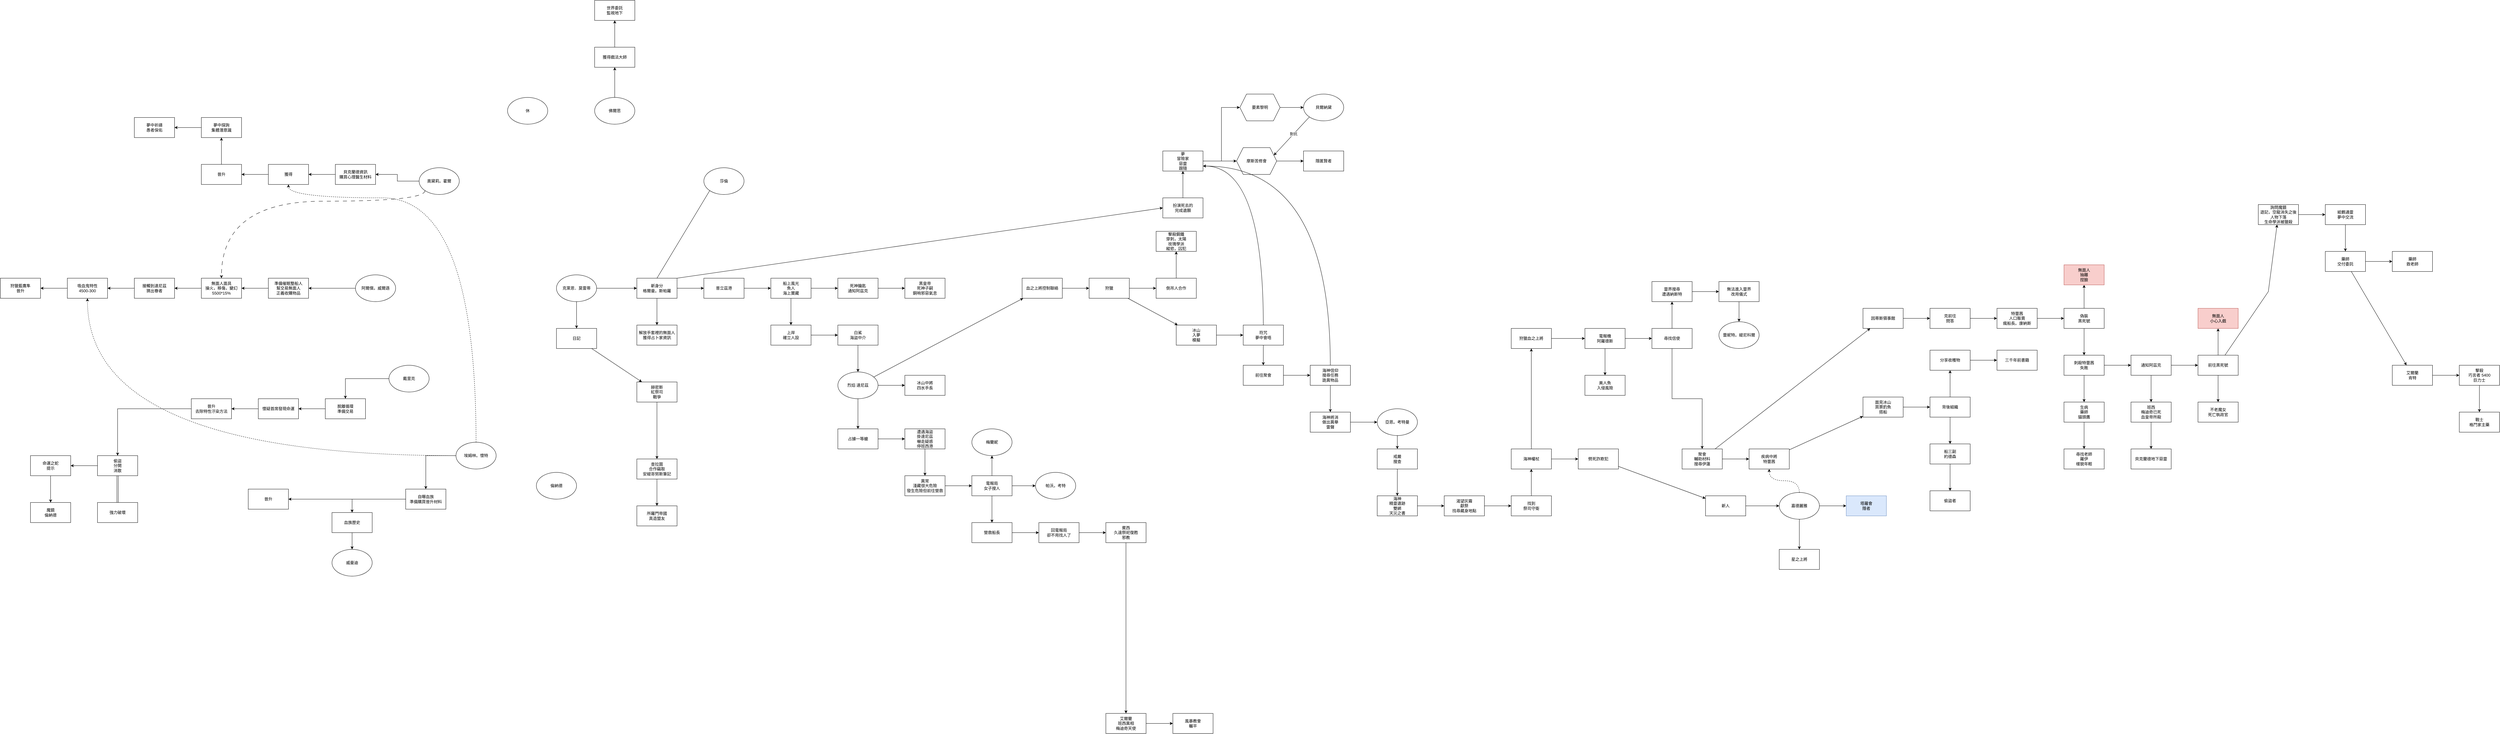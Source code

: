 <mxfile version="24.7.1" type="github">
  <diagram name="第 1 页" id="vnNiOUNzti1CzOlkC276">
    <mxGraphModel dx="2815" dy="1952" grid="1" gridSize="10" guides="1" tooltips="1" connect="1" arrows="1" fold="1" page="1" pageScale="1" pageWidth="827" pageHeight="1169" math="0" shadow="0">
      <root>
        <mxCell id="0" />
        <mxCell id="1" parent="0" />
        <mxCell id="j9CWRaIW-mdHpUaHe9Zq-13" value="" style="edgeStyle=orthogonalEdgeStyle;rounded=0;orthogonalLoop=1;jettySize=auto;html=1;" parent="1" source="j9CWRaIW-mdHpUaHe9Zq-1" target="j9CWRaIW-mdHpUaHe9Zq-12" edge="1">
          <mxGeometry relative="1" as="geometry" />
        </mxCell>
        <mxCell id="j9CWRaIW-mdHpUaHe9Zq-18" value="" style="edgeStyle=orthogonalEdgeStyle;rounded=0;orthogonalLoop=1;jettySize=auto;html=1;" parent="1" source="j9CWRaIW-mdHpUaHe9Zq-1" target="j9CWRaIW-mdHpUaHe9Zq-17" edge="1">
          <mxGeometry relative="1" as="geometry" />
        </mxCell>
        <mxCell id="j9CWRaIW-mdHpUaHe9Zq-1" value="克萊恩．莫雷蒂" style="ellipse;whiteSpace=wrap;html=1;" parent="1" vertex="1">
          <mxGeometry x="370" y="220" width="120" height="80" as="geometry" />
        </mxCell>
        <mxCell id="j9CWRaIW-mdHpUaHe9Zq-24" value="" style="edgeStyle=orthogonalEdgeStyle;rounded=0;orthogonalLoop=1;jettySize=auto;html=1;" parent="1" source="j9CWRaIW-mdHpUaHe9Zq-2" target="j9CWRaIW-mdHpUaHe9Zq-23" edge="1">
          <mxGeometry relative="1" as="geometry" />
        </mxCell>
        <mxCell id="j9CWRaIW-mdHpUaHe9Zq-2" value="戴里克" style="ellipse;whiteSpace=wrap;html=1;" parent="1" vertex="1">
          <mxGeometry x="-130" y="490" width="120" height="80" as="geometry" />
        </mxCell>
        <mxCell id="j9CWRaIW-mdHpUaHe9Zq-26" value="" style="edgeStyle=orthogonalEdgeStyle;rounded=0;orthogonalLoop=1;jettySize=auto;html=1;" parent="1" source="j9CWRaIW-mdHpUaHe9Zq-3" target="j9CWRaIW-mdHpUaHe9Zq-25" edge="1">
          <mxGeometry relative="1" as="geometry" />
        </mxCell>
        <mxCell id="j9CWRaIW-mdHpUaHe9Zq-3" value="阿爾傑。威爾遜" style="ellipse;whiteSpace=wrap;html=1;" parent="1" vertex="1">
          <mxGeometry x="-230" y="220" width="120" height="80" as="geometry" />
        </mxCell>
        <mxCell id="j9CWRaIW-mdHpUaHe9Zq-28" value="" style="edgeStyle=orthogonalEdgeStyle;rounded=0;orthogonalLoop=1;jettySize=auto;html=1;" parent="1" source="j9CWRaIW-mdHpUaHe9Zq-4" target="j9CWRaIW-mdHpUaHe9Zq-27" edge="1">
          <mxGeometry relative="1" as="geometry" />
        </mxCell>
        <mxCell id="j9CWRaIW-mdHpUaHe9Zq-74" style="edgeStyle=orthogonalEdgeStyle;rounded=0;orthogonalLoop=1;jettySize=auto;html=1;exitX=0;exitY=1;exitDx=0;exitDy=0;entryX=0.5;entryY=0;entryDx=0;entryDy=0;curved=1;dashed=1;dashPattern=12 12;" parent="1" source="j9CWRaIW-mdHpUaHe9Zq-4" target="j9CWRaIW-mdHpUaHe9Zq-72" edge="1">
          <mxGeometry relative="1" as="geometry">
            <Array as="points">
              <mxPoint x="-22" />
              <mxPoint x="-630" />
            </Array>
          </mxGeometry>
        </mxCell>
        <mxCell id="j9CWRaIW-mdHpUaHe9Zq-4" value="奧黛莉。霍爾" style="ellipse;whiteSpace=wrap;html=1;" parent="1" vertex="1">
          <mxGeometry x="-40" y="-100" width="120" height="80" as="geometry" />
        </mxCell>
        <mxCell id="j9CWRaIW-mdHpUaHe9Zq-5" value="休" style="ellipse;whiteSpace=wrap;html=1;" parent="1" vertex="1">
          <mxGeometry x="224" y="-310" width="120" height="80" as="geometry" />
        </mxCell>
        <mxCell id="j9CWRaIW-mdHpUaHe9Zq-78" value="" style="edgeStyle=orthogonalEdgeStyle;rounded=0;orthogonalLoop=1;jettySize=auto;html=1;" parent="1" source="j9CWRaIW-mdHpUaHe9Zq-6" target="j9CWRaIW-mdHpUaHe9Zq-77" edge="1">
          <mxGeometry relative="1" as="geometry" />
        </mxCell>
        <mxCell id="j9CWRaIW-mdHpUaHe9Zq-6" value="佛爾思" style="ellipse;whiteSpace=wrap;html=1;" parent="1" vertex="1">
          <mxGeometry x="484" y="-310" width="120" height="80" as="geometry" />
        </mxCell>
        <mxCell id="j9CWRaIW-mdHpUaHe9Zq-7" value="倫納德" style="ellipse;whiteSpace=wrap;html=1;" parent="1" vertex="1">
          <mxGeometry x="310" y="810" width="120" height="80" as="geometry" />
        </mxCell>
        <mxCell id="j9CWRaIW-mdHpUaHe9Zq-22" value="" style="edgeStyle=orthogonalEdgeStyle;rounded=0;orthogonalLoop=1;jettySize=auto;html=1;" parent="1" source="j9CWRaIW-mdHpUaHe9Zq-8" target="j9CWRaIW-mdHpUaHe9Zq-21" edge="1">
          <mxGeometry relative="1" as="geometry" />
        </mxCell>
        <mxCell id="j9CWRaIW-mdHpUaHe9Zq-71" style="edgeStyle=orthogonalEdgeStyle;rounded=0;orthogonalLoop=1;jettySize=auto;html=1;exitX=0.5;exitY=0;exitDx=0;exitDy=0;entryX=0.5;entryY=1;entryDx=0;entryDy=0;curved=1;dashed=1;" parent="1" source="j9CWRaIW-mdHpUaHe9Zq-8" target="j9CWRaIW-mdHpUaHe9Zq-69" edge="1">
          <mxGeometry relative="1" as="geometry">
            <Array as="points">
              <mxPoint x="130" y="-10" />
              <mxPoint x="-430" y="-10" />
            </Array>
          </mxGeometry>
        </mxCell>
        <mxCell id="-KzsJVUK8Ep1AKC-Nxfg-25" style="edgeStyle=orthogonalEdgeStyle;rounded=0;orthogonalLoop=1;jettySize=auto;html=1;exitX=0;exitY=0.5;exitDx=0;exitDy=0;entryX=0.5;entryY=1;entryDx=0;entryDy=0;dashed=1;curved=1;" parent="1" source="j9CWRaIW-mdHpUaHe9Zq-8" target="-KzsJVUK8Ep1AKC-Nxfg-23" edge="1">
          <mxGeometry relative="1" as="geometry" />
        </mxCell>
        <mxCell id="j9CWRaIW-mdHpUaHe9Zq-8" value="埃姆林。懷特" style="ellipse;whiteSpace=wrap;html=1;" parent="1" vertex="1">
          <mxGeometry x="70" y="720" width="120" height="80" as="geometry" />
        </mxCell>
        <mxCell id="j9CWRaIW-mdHpUaHe9Zq-14" style="rounded=0;orthogonalLoop=1;jettySize=auto;html=1;exitX=0;exitY=1;exitDx=0;exitDy=0;entryX=0.5;entryY=0;entryDx=0;entryDy=0;endArrow=none;endFill=0;" parent="1" source="j9CWRaIW-mdHpUaHe9Zq-11" target="j9CWRaIW-mdHpUaHe9Zq-12" edge="1">
          <mxGeometry relative="1" as="geometry" />
        </mxCell>
        <mxCell id="j9CWRaIW-mdHpUaHe9Zq-11" value="莎倫" style="ellipse;whiteSpace=wrap;html=1;" parent="1" vertex="1">
          <mxGeometry x="810" y="-100" width="120" height="80" as="geometry" />
        </mxCell>
        <mxCell id="j9CWRaIW-mdHpUaHe9Zq-16" value="" style="edgeStyle=orthogonalEdgeStyle;rounded=0;orthogonalLoop=1;jettySize=auto;html=1;" parent="1" source="j9CWRaIW-mdHpUaHe9Zq-12" target="j9CWRaIW-mdHpUaHe9Zq-15" edge="1">
          <mxGeometry relative="1" as="geometry" />
        </mxCell>
        <mxCell id="j9CWRaIW-mdHpUaHe9Zq-30" value="" style="edgeStyle=orthogonalEdgeStyle;rounded=0;orthogonalLoop=1;jettySize=auto;html=1;" parent="1" source="j9CWRaIW-mdHpUaHe9Zq-12" target="j9CWRaIW-mdHpUaHe9Zq-29" edge="1">
          <mxGeometry relative="1" as="geometry" />
        </mxCell>
        <mxCell id="hBhCFTlkptKnWpYRVbFi-5" style="rounded=0;orthogonalLoop=1;jettySize=auto;html=1;exitX=1;exitY=0;exitDx=0;exitDy=0;entryX=0;entryY=0.5;entryDx=0;entryDy=0;" parent="1" source="j9CWRaIW-mdHpUaHe9Zq-12" target="hBhCFTlkptKnWpYRVbFi-3" edge="1">
          <mxGeometry relative="1" as="geometry" />
        </mxCell>
        <mxCell id="j9CWRaIW-mdHpUaHe9Zq-12" value="新身分&lt;div&gt;格爾曼。斯帕羅&lt;/div&gt;" style="whiteSpace=wrap;html=1;" parent="1" vertex="1">
          <mxGeometry x="610" y="230" width="120" height="60" as="geometry" />
        </mxCell>
        <mxCell id="j9CWRaIW-mdHpUaHe9Zq-15" value="解放手套裡的無面人&lt;div&gt;獲得占卜家資訊&lt;/div&gt;" style="whiteSpace=wrap;html=1;" parent="1" vertex="1">
          <mxGeometry x="610" y="370" width="120" height="60" as="geometry" />
        </mxCell>
        <mxCell id="j9CWRaIW-mdHpUaHe9Zq-20" value="" style="rounded=0;orthogonalLoop=1;jettySize=auto;html=1;" parent="1" source="j9CWRaIW-mdHpUaHe9Zq-17" target="j9CWRaIW-mdHpUaHe9Zq-19" edge="1">
          <mxGeometry relative="1" as="geometry" />
        </mxCell>
        <mxCell id="j9CWRaIW-mdHpUaHe9Zq-17" value="日記" style="whiteSpace=wrap;html=1;" parent="1" vertex="1">
          <mxGeometry x="370" y="380" width="120" height="60" as="geometry" />
        </mxCell>
        <mxCell id="-KzsJVUK8Ep1AKC-Nxfg-20" value="" style="edgeStyle=orthogonalEdgeStyle;rounded=0;orthogonalLoop=1;jettySize=auto;html=1;" parent="1" source="j9CWRaIW-mdHpUaHe9Zq-19" target="-KzsJVUK8Ep1AKC-Nxfg-19" edge="1">
          <mxGeometry relative="1" as="geometry" />
        </mxCell>
        <mxCell id="j9CWRaIW-mdHpUaHe9Zq-19" value="赫密斯&lt;div&gt;紅祭司&lt;/div&gt;&lt;div&gt;戰爭&lt;/div&gt;" style="whiteSpace=wrap;html=1;" parent="1" vertex="1">
          <mxGeometry x="610" y="540" width="120" height="60" as="geometry" />
        </mxCell>
        <mxCell id="j9CWRaIW-mdHpUaHe9Zq-34" value="" style="edgeStyle=orthogonalEdgeStyle;rounded=0;orthogonalLoop=1;jettySize=auto;html=1;" parent="1" source="j9CWRaIW-mdHpUaHe9Zq-21" target="j9CWRaIW-mdHpUaHe9Zq-33" edge="1">
          <mxGeometry relative="1" as="geometry" />
        </mxCell>
        <mxCell id="OivnAyIA5k1C7lh1Dy9Y-20" value="" style="edgeStyle=orthogonalEdgeStyle;rounded=0;orthogonalLoop=1;jettySize=auto;html=1;" parent="1" source="j9CWRaIW-mdHpUaHe9Zq-21" target="OivnAyIA5k1C7lh1Dy9Y-19" edge="1">
          <mxGeometry relative="1" as="geometry" />
        </mxCell>
        <mxCell id="j9CWRaIW-mdHpUaHe9Zq-21" value="自曝血族&lt;div&gt;準備購買晉升材料&lt;/div&gt;" style="whiteSpace=wrap;html=1;" parent="1" vertex="1">
          <mxGeometry x="-80" y="860" width="120" height="60" as="geometry" />
        </mxCell>
        <mxCell id="j9CWRaIW-mdHpUaHe9Zq-76" value="" style="edgeStyle=orthogonalEdgeStyle;rounded=0;orthogonalLoop=1;jettySize=auto;html=1;" parent="1" source="j9CWRaIW-mdHpUaHe9Zq-23" target="j9CWRaIW-mdHpUaHe9Zq-75" edge="1">
          <mxGeometry relative="1" as="geometry" />
        </mxCell>
        <mxCell id="j9CWRaIW-mdHpUaHe9Zq-23" value="脫離循環&lt;div&gt;準備交易&lt;/div&gt;" style="whiteSpace=wrap;html=1;" parent="1" vertex="1">
          <mxGeometry x="-320" y="590" width="120" height="60" as="geometry" />
        </mxCell>
        <mxCell id="j9CWRaIW-mdHpUaHe9Zq-73" value="" style="edgeStyle=orthogonalEdgeStyle;rounded=0;orthogonalLoop=1;jettySize=auto;html=1;" parent="1" source="j9CWRaIW-mdHpUaHe9Zq-25" target="j9CWRaIW-mdHpUaHe9Zq-72" edge="1">
          <mxGeometry relative="1" as="geometry" />
        </mxCell>
        <mxCell id="j9CWRaIW-mdHpUaHe9Zq-25" value="準備催眠整船人&lt;div&gt;幫交易無面人&lt;/div&gt;&lt;div&gt;正義收購物品&lt;/div&gt;" style="whiteSpace=wrap;html=1;" parent="1" vertex="1">
          <mxGeometry x="-490" y="230" width="120" height="60" as="geometry" />
        </mxCell>
        <mxCell id="j9CWRaIW-mdHpUaHe9Zq-70" value="" style="edgeStyle=orthogonalEdgeStyle;rounded=0;orthogonalLoop=1;jettySize=auto;html=1;" parent="1" source="j9CWRaIW-mdHpUaHe9Zq-27" target="j9CWRaIW-mdHpUaHe9Zq-69" edge="1">
          <mxGeometry relative="1" as="geometry" />
        </mxCell>
        <mxCell id="j9CWRaIW-mdHpUaHe9Zq-27" value="貝克蘭德資訊&lt;div&gt;購買心理醫生材料&lt;/div&gt;" style="whiteSpace=wrap;html=1;" parent="1" vertex="1">
          <mxGeometry x="-290" y="-110" width="120" height="60" as="geometry" />
        </mxCell>
        <mxCell id="j9CWRaIW-mdHpUaHe9Zq-32" value="" style="edgeStyle=orthogonalEdgeStyle;rounded=0;orthogonalLoop=1;jettySize=auto;html=1;" parent="1" source="j9CWRaIW-mdHpUaHe9Zq-29" target="j9CWRaIW-mdHpUaHe9Zq-31" edge="1">
          <mxGeometry relative="1" as="geometry" />
        </mxCell>
        <mxCell id="j9CWRaIW-mdHpUaHe9Zq-29" value="普立茲港" style="whiteSpace=wrap;html=1;" parent="1" vertex="1">
          <mxGeometry x="810" y="230" width="120" height="60" as="geometry" />
        </mxCell>
        <mxCell id="j9CWRaIW-mdHpUaHe9Zq-38" value="" style="edgeStyle=orthogonalEdgeStyle;rounded=0;orthogonalLoop=1;jettySize=auto;html=1;" parent="1" source="j9CWRaIW-mdHpUaHe9Zq-31" target="j9CWRaIW-mdHpUaHe9Zq-37" edge="1">
          <mxGeometry relative="1" as="geometry" />
        </mxCell>
        <mxCell id="j9CWRaIW-mdHpUaHe9Zq-40" value="" style="edgeStyle=orthogonalEdgeStyle;rounded=0;orthogonalLoop=1;jettySize=auto;html=1;" parent="1" source="j9CWRaIW-mdHpUaHe9Zq-31" target="j9CWRaIW-mdHpUaHe9Zq-39" edge="1">
          <mxGeometry relative="1" as="geometry" />
        </mxCell>
        <mxCell id="j9CWRaIW-mdHpUaHe9Zq-31" value="船上風光&lt;div&gt;魚人&lt;/div&gt;&lt;div&gt;海上寶藏&lt;/div&gt;" style="whiteSpace=wrap;html=1;" parent="1" vertex="1">
          <mxGeometry x="1010" y="230" width="120" height="60" as="geometry" />
        </mxCell>
        <mxCell id="j9CWRaIW-mdHpUaHe9Zq-36" value="" style="edgeStyle=orthogonalEdgeStyle;rounded=0;orthogonalLoop=1;jettySize=auto;html=1;" parent="1" source="j9CWRaIW-mdHpUaHe9Zq-33" target="j9CWRaIW-mdHpUaHe9Zq-35" edge="1">
          <mxGeometry relative="1" as="geometry" />
        </mxCell>
        <mxCell id="j9CWRaIW-mdHpUaHe9Zq-33" value="血族歷史" style="whiteSpace=wrap;html=1;" parent="1" vertex="1">
          <mxGeometry x="-300" y="930" width="120" height="60" as="geometry" />
        </mxCell>
        <mxCell id="j9CWRaIW-mdHpUaHe9Zq-35" value="威曼迪" style="ellipse;whiteSpace=wrap;html=1;" parent="1" vertex="1">
          <mxGeometry x="-300" y="1040" width="120" height="80" as="geometry" />
        </mxCell>
        <mxCell id="j9CWRaIW-mdHpUaHe9Zq-44" value="" style="edgeStyle=orthogonalEdgeStyle;rounded=0;orthogonalLoop=1;jettySize=auto;html=1;" parent="1" source="j9CWRaIW-mdHpUaHe9Zq-37" target="j9CWRaIW-mdHpUaHe9Zq-43" edge="1">
          <mxGeometry relative="1" as="geometry" />
        </mxCell>
        <mxCell id="j9CWRaIW-mdHpUaHe9Zq-37" value="死神鑰匙&lt;div&gt;通知阿茲克&lt;/div&gt;" style="whiteSpace=wrap;html=1;" parent="1" vertex="1">
          <mxGeometry x="1210" y="230" width="120" height="60" as="geometry" />
        </mxCell>
        <mxCell id="j9CWRaIW-mdHpUaHe9Zq-42" value="" style="edgeStyle=orthogonalEdgeStyle;rounded=0;orthogonalLoop=1;jettySize=auto;html=1;" parent="1" source="j9CWRaIW-mdHpUaHe9Zq-39" target="j9CWRaIW-mdHpUaHe9Zq-41" edge="1">
          <mxGeometry relative="1" as="geometry" />
        </mxCell>
        <mxCell id="j9CWRaIW-mdHpUaHe9Zq-39" value="上岸&lt;div&gt;確立人設&lt;/div&gt;" style="whiteSpace=wrap;html=1;" parent="1" vertex="1">
          <mxGeometry x="1010" y="370" width="120" height="60" as="geometry" />
        </mxCell>
        <mxCell id="j9CWRaIW-mdHpUaHe9Zq-48" value="" style="edgeStyle=orthogonalEdgeStyle;rounded=0;orthogonalLoop=1;jettySize=auto;html=1;" parent="1" source="j9CWRaIW-mdHpUaHe9Zq-41" target="j9CWRaIW-mdHpUaHe9Zq-47" edge="1">
          <mxGeometry relative="1" as="geometry" />
        </mxCell>
        <mxCell id="j9CWRaIW-mdHpUaHe9Zq-41" value="白鯊&lt;div&gt;海盜中介&lt;/div&gt;" style="whiteSpace=wrap;html=1;" parent="1" vertex="1">
          <mxGeometry x="1210" y="370" width="120" height="60" as="geometry" />
        </mxCell>
        <mxCell id="j9CWRaIW-mdHpUaHe9Zq-43" value="黑皇帝&lt;div&gt;死神子嗣&lt;/div&gt;&lt;div&gt;銅哨邪惡氣息&lt;/div&gt;" style="whiteSpace=wrap;html=1;" parent="1" vertex="1">
          <mxGeometry x="1410" y="230" width="120" height="60" as="geometry" />
        </mxCell>
        <mxCell id="j9CWRaIW-mdHpUaHe9Zq-50" value="" style="edgeStyle=orthogonalEdgeStyle;rounded=0;orthogonalLoop=1;jettySize=auto;html=1;" parent="1" source="j9CWRaIW-mdHpUaHe9Zq-47" target="j9CWRaIW-mdHpUaHe9Zq-49" edge="1">
          <mxGeometry relative="1" as="geometry" />
        </mxCell>
        <mxCell id="j9CWRaIW-mdHpUaHe9Zq-52" value="" style="edgeStyle=orthogonalEdgeStyle;rounded=0;orthogonalLoop=1;jettySize=auto;html=1;" parent="1" source="j9CWRaIW-mdHpUaHe9Zq-47" target="j9CWRaIW-mdHpUaHe9Zq-51" edge="1">
          <mxGeometry relative="1" as="geometry" />
        </mxCell>
        <mxCell id="j9CWRaIW-mdHpUaHe9Zq-80" value="" style="rounded=0;orthogonalLoop=1;jettySize=auto;html=1;" parent="1" source="j9CWRaIW-mdHpUaHe9Zq-47" target="j9CWRaIW-mdHpUaHe9Zq-79" edge="1">
          <mxGeometry relative="1" as="geometry" />
        </mxCell>
        <mxCell id="j9CWRaIW-mdHpUaHe9Zq-47" value="烈焰 達尼茲" style="ellipse;whiteSpace=wrap;html=1;" parent="1" vertex="1">
          <mxGeometry x="1210" y="510" width="120" height="80" as="geometry" />
        </mxCell>
        <mxCell id="j9CWRaIW-mdHpUaHe9Zq-49" value="冰山中將&lt;div&gt;四水手長&lt;/div&gt;" style="whiteSpace=wrap;html=1;" parent="1" vertex="1">
          <mxGeometry x="1410" y="520" width="120" height="60" as="geometry" />
        </mxCell>
        <mxCell id="j9CWRaIW-mdHpUaHe9Zq-54" value="" style="edgeStyle=orthogonalEdgeStyle;rounded=0;orthogonalLoop=1;jettySize=auto;html=1;" parent="1" source="j9CWRaIW-mdHpUaHe9Zq-51" target="j9CWRaIW-mdHpUaHe9Zq-53" edge="1">
          <mxGeometry relative="1" as="geometry" />
        </mxCell>
        <mxCell id="j9CWRaIW-mdHpUaHe9Zq-51" value="占據一等艙" style="whiteSpace=wrap;html=1;" parent="1" vertex="1">
          <mxGeometry x="1210" y="680" width="120" height="60" as="geometry" />
        </mxCell>
        <mxCell id="j9CWRaIW-mdHpUaHe9Zq-56" value="" style="edgeStyle=orthogonalEdgeStyle;rounded=0;orthogonalLoop=1;jettySize=auto;html=1;" parent="1" source="j9CWRaIW-mdHpUaHe9Zq-53" target="j9CWRaIW-mdHpUaHe9Zq-55" edge="1">
          <mxGeometry relative="1" as="geometry" />
        </mxCell>
        <mxCell id="j9CWRaIW-mdHpUaHe9Zq-53" value="遭遇海盜&lt;div&gt;掛達尼茲&lt;/div&gt;&lt;div&gt;嚇走疑惑&lt;/div&gt;&lt;div&gt;停班西港&lt;/div&gt;" style="whiteSpace=wrap;html=1;" parent="1" vertex="1">
          <mxGeometry x="1410" y="680" width="120" height="60" as="geometry" />
        </mxCell>
        <mxCell id="j9CWRaIW-mdHpUaHe9Zq-58" value="" style="edgeStyle=orthogonalEdgeStyle;rounded=0;orthogonalLoop=1;jettySize=auto;html=1;" parent="1" source="j9CWRaIW-mdHpUaHe9Zq-55" target="j9CWRaIW-mdHpUaHe9Zq-57" edge="1">
          <mxGeometry relative="1" as="geometry" />
        </mxCell>
        <mxCell id="j9CWRaIW-mdHpUaHe9Zq-55" value="異常&lt;div&gt;淺藏很大危險&lt;/div&gt;&lt;div&gt;發生危險但前往營救&lt;/div&gt;" style="whiteSpace=wrap;html=1;" parent="1" vertex="1">
          <mxGeometry x="1410" y="820" width="120" height="60" as="geometry" />
        </mxCell>
        <mxCell id="j9CWRaIW-mdHpUaHe9Zq-60" value="" style="edgeStyle=orthogonalEdgeStyle;rounded=0;orthogonalLoop=1;jettySize=auto;html=1;" parent="1" source="j9CWRaIW-mdHpUaHe9Zq-57" target="j9CWRaIW-mdHpUaHe9Zq-59" edge="1">
          <mxGeometry relative="1" as="geometry" />
        </mxCell>
        <mxCell id="j9CWRaIW-mdHpUaHe9Zq-62" value="" style="edgeStyle=orthogonalEdgeStyle;rounded=0;orthogonalLoop=1;jettySize=auto;html=1;" parent="1" source="j9CWRaIW-mdHpUaHe9Zq-57" target="j9CWRaIW-mdHpUaHe9Zq-61" edge="1">
          <mxGeometry relative="1" as="geometry" />
        </mxCell>
        <mxCell id="j9CWRaIW-mdHpUaHe9Zq-64" value="" style="edgeStyle=orthogonalEdgeStyle;rounded=0;orthogonalLoop=1;jettySize=auto;html=1;" parent="1" source="j9CWRaIW-mdHpUaHe9Zq-57" target="j9CWRaIW-mdHpUaHe9Zq-63" edge="1">
          <mxGeometry relative="1" as="geometry" />
        </mxCell>
        <mxCell id="j9CWRaIW-mdHpUaHe9Zq-57" value="電報局&lt;div&gt;女子搜人&lt;/div&gt;" style="whiteSpace=wrap;html=1;" parent="1" vertex="1">
          <mxGeometry x="1610" y="820" width="120" height="60" as="geometry" />
        </mxCell>
        <mxCell id="j9CWRaIW-mdHpUaHe9Zq-59" value="帕沃。考特" style="ellipse;whiteSpace=wrap;html=1;" parent="1" vertex="1">
          <mxGeometry x="1800" y="810" width="120" height="80" as="geometry" />
        </mxCell>
        <mxCell id="j9CWRaIW-mdHpUaHe9Zq-61" value="梅蘭妮" style="ellipse;whiteSpace=wrap;html=1;" parent="1" vertex="1">
          <mxGeometry x="1610" y="680" width="120" height="80" as="geometry" />
        </mxCell>
        <mxCell id="j9CWRaIW-mdHpUaHe9Zq-66" value="" style="edgeStyle=orthogonalEdgeStyle;rounded=0;orthogonalLoop=1;jettySize=auto;html=1;" parent="1" source="j9CWRaIW-mdHpUaHe9Zq-63" target="j9CWRaIW-mdHpUaHe9Zq-65" edge="1">
          <mxGeometry relative="1" as="geometry" />
        </mxCell>
        <mxCell id="j9CWRaIW-mdHpUaHe9Zq-63" value="營救船長" style="whiteSpace=wrap;html=1;" parent="1" vertex="1">
          <mxGeometry x="1610" y="960" width="120" height="60" as="geometry" />
        </mxCell>
        <mxCell id="j9CWRaIW-mdHpUaHe9Zq-68" value="" style="edgeStyle=orthogonalEdgeStyle;rounded=0;orthogonalLoop=1;jettySize=auto;html=1;" parent="1" source="j9CWRaIW-mdHpUaHe9Zq-65" target="j9CWRaIW-mdHpUaHe9Zq-67" edge="1">
          <mxGeometry relative="1" as="geometry" />
        </mxCell>
        <mxCell id="j9CWRaIW-mdHpUaHe9Zq-65" value="回電報局&lt;div&gt;卻不用找人了&lt;/div&gt;" style="whiteSpace=wrap;html=1;" parent="1" vertex="1">
          <mxGeometry x="1810" y="960" width="120" height="60" as="geometry" />
        </mxCell>
        <mxCell id="206TQbR_FnFegfCasmTq-4" value="" style="edgeStyle=orthogonalEdgeStyle;rounded=0;orthogonalLoop=1;jettySize=auto;html=1;" parent="1" source="j9CWRaIW-mdHpUaHe9Zq-67" target="206TQbR_FnFegfCasmTq-3" edge="1">
          <mxGeometry relative="1" as="geometry" />
        </mxCell>
        <mxCell id="j9CWRaIW-mdHpUaHe9Zq-67" value="賓西&lt;div&gt;久遠祭祀復甦&lt;/div&gt;&lt;div&gt;邪教&lt;/div&gt;" style="whiteSpace=wrap;html=1;" parent="1" vertex="1">
          <mxGeometry x="2010" y="960" width="120" height="60" as="geometry" />
        </mxCell>
        <mxCell id="j9CWRaIW-mdHpUaHe9Zq-82" value="" style="edgeStyle=orthogonalEdgeStyle;rounded=0;orthogonalLoop=1;jettySize=auto;html=1;" parent="1" source="j9CWRaIW-mdHpUaHe9Zq-69" target="j9CWRaIW-mdHpUaHe9Zq-81" edge="1">
          <mxGeometry relative="1" as="geometry" />
        </mxCell>
        <mxCell id="j9CWRaIW-mdHpUaHe9Zq-69" value="獲得" style="whiteSpace=wrap;html=1;" parent="1" vertex="1">
          <mxGeometry x="-490" y="-110" width="120" height="60" as="geometry" />
        </mxCell>
        <mxCell id="j9CWRaIW-mdHpUaHe9Zq-86" value="" style="edgeStyle=orthogonalEdgeStyle;rounded=0;orthogonalLoop=1;jettySize=auto;html=1;" parent="1" source="j9CWRaIW-mdHpUaHe9Zq-72" target="j9CWRaIW-mdHpUaHe9Zq-85" edge="1">
          <mxGeometry relative="1" as="geometry" />
        </mxCell>
        <mxCell id="j9CWRaIW-mdHpUaHe9Zq-72" value="無面人面具&lt;div&gt;操火，移傷，變幻&lt;/div&gt;&lt;div&gt;5500*15%&lt;/div&gt;" style="whiteSpace=wrap;html=1;" parent="1" vertex="1">
          <mxGeometry x="-690" y="230" width="120" height="60" as="geometry" />
        </mxCell>
        <mxCell id="OivnAyIA5k1C7lh1Dy9Y-22" value="" style="edgeStyle=orthogonalEdgeStyle;rounded=0;orthogonalLoop=1;jettySize=auto;html=1;" parent="1" source="j9CWRaIW-mdHpUaHe9Zq-75" target="OivnAyIA5k1C7lh1Dy9Y-21" edge="1">
          <mxGeometry relative="1" as="geometry" />
        </mxCell>
        <mxCell id="j9CWRaIW-mdHpUaHe9Zq-75" value="懷疑首席發現命運" style="whiteSpace=wrap;html=1;" parent="1" vertex="1">
          <mxGeometry x="-520" y="590" width="120" height="60" as="geometry" />
        </mxCell>
        <mxCell id="qNHrPNy8XOzh8uEt_Vjq-2" value="" style="edgeStyle=orthogonalEdgeStyle;rounded=0;orthogonalLoop=1;jettySize=auto;html=1;" parent="1" source="j9CWRaIW-mdHpUaHe9Zq-77" target="qNHrPNy8XOzh8uEt_Vjq-1" edge="1">
          <mxGeometry relative="1" as="geometry" />
        </mxCell>
        <mxCell id="j9CWRaIW-mdHpUaHe9Zq-77" value="獲得戲法大師" style="whiteSpace=wrap;html=1;" parent="1" vertex="1">
          <mxGeometry x="484" y="-460" width="120" height="60" as="geometry" />
        </mxCell>
        <mxCell id="j9CWRaIW-mdHpUaHe9Zq-84" value="" style="edgeStyle=orthogonalEdgeStyle;rounded=0;orthogonalLoop=1;jettySize=auto;html=1;" parent="1" source="j9CWRaIW-mdHpUaHe9Zq-79" target="j9CWRaIW-mdHpUaHe9Zq-83" edge="1">
          <mxGeometry relative="1" as="geometry" />
        </mxCell>
        <mxCell id="j9CWRaIW-mdHpUaHe9Zq-79" value="血之上將控制聯絡" style="whiteSpace=wrap;html=1;" parent="1" vertex="1">
          <mxGeometry x="1760" y="230" width="120" height="60" as="geometry" />
        </mxCell>
        <mxCell id="hBhCFTlkptKnWpYRVbFi-49" value="" style="edgeStyle=orthogonalEdgeStyle;rounded=0;orthogonalLoop=1;jettySize=auto;html=1;" parent="1" source="j9CWRaIW-mdHpUaHe9Zq-81" target="hBhCFTlkptKnWpYRVbFi-48" edge="1">
          <mxGeometry relative="1" as="geometry" />
        </mxCell>
        <mxCell id="j9CWRaIW-mdHpUaHe9Zq-81" value="晉升" style="whiteSpace=wrap;html=1;" parent="1" vertex="1">
          <mxGeometry x="-690" y="-110" width="120" height="60" as="geometry" />
        </mxCell>
        <mxCell id="j9CWRaIW-mdHpUaHe9Zq-88" value="" style="edgeStyle=orthogonalEdgeStyle;rounded=0;orthogonalLoop=1;jettySize=auto;html=1;" parent="1" source="j9CWRaIW-mdHpUaHe9Zq-83" target="j9CWRaIW-mdHpUaHe9Zq-87" edge="1">
          <mxGeometry relative="1" as="geometry" />
        </mxCell>
        <mxCell id="hBhCFTlkptKnWpYRVbFi-9" value="" style="rounded=0;orthogonalLoop=1;jettySize=auto;html=1;" parent="1" source="j9CWRaIW-mdHpUaHe9Zq-83" target="hBhCFTlkptKnWpYRVbFi-8" edge="1">
          <mxGeometry relative="1" as="geometry" />
        </mxCell>
        <mxCell id="j9CWRaIW-mdHpUaHe9Zq-83" value="狩獵" style="whiteSpace=wrap;html=1;" parent="1" vertex="1">
          <mxGeometry x="1960" y="230" width="120" height="60" as="geometry" />
        </mxCell>
        <mxCell id="-KzsJVUK8Ep1AKC-Nxfg-24" value="" style="edgeStyle=orthogonalEdgeStyle;rounded=0;orthogonalLoop=1;jettySize=auto;html=1;" parent="1" source="j9CWRaIW-mdHpUaHe9Zq-85" target="-KzsJVUK8Ep1AKC-Nxfg-23" edge="1">
          <mxGeometry relative="1" as="geometry" />
        </mxCell>
        <mxCell id="j9CWRaIW-mdHpUaHe9Zq-85" value="接觸到達尼茲&lt;div&gt;猜出眷者&lt;/div&gt;" style="whiteSpace=wrap;html=1;" parent="1" vertex="1">
          <mxGeometry x="-890" y="230" width="120" height="60" as="geometry" />
        </mxCell>
        <mxCell id="hBhCFTlkptKnWpYRVbFi-2" value="" style="edgeStyle=orthogonalEdgeStyle;rounded=0;orthogonalLoop=1;jettySize=auto;html=1;" parent="1" source="j9CWRaIW-mdHpUaHe9Zq-87" target="hBhCFTlkptKnWpYRVbFi-1" edge="1">
          <mxGeometry relative="1" as="geometry" />
        </mxCell>
        <mxCell id="j9CWRaIW-mdHpUaHe9Zq-87" value="倒吊人合作" style="whiteSpace=wrap;html=1;" parent="1" vertex="1">
          <mxGeometry x="2160" y="230" width="120" height="60" as="geometry" />
        </mxCell>
        <mxCell id="hBhCFTlkptKnWpYRVbFi-1" value="擊殺鋼鐵&lt;div&gt;穿刺，太陽&lt;/div&gt;&lt;div&gt;玫瑰學派&lt;/div&gt;&lt;div&gt;縱慾，囚犯&lt;/div&gt;" style="whiteSpace=wrap;html=1;" parent="1" vertex="1">
          <mxGeometry x="2160" y="90" width="120" height="60" as="geometry" />
        </mxCell>
        <mxCell id="hBhCFTlkptKnWpYRVbFi-7" value="" style="edgeStyle=orthogonalEdgeStyle;rounded=0;orthogonalLoop=1;jettySize=auto;html=1;" parent="1" source="hBhCFTlkptKnWpYRVbFi-3" target="hBhCFTlkptKnWpYRVbFi-6" edge="1">
          <mxGeometry relative="1" as="geometry" />
        </mxCell>
        <mxCell id="hBhCFTlkptKnWpYRVbFi-3" value="扮演死去的&lt;div&gt;完成遺願&lt;/div&gt;" style="whiteSpace=wrap;html=1;" parent="1" vertex="1">
          <mxGeometry x="2180" y="-10" width="120" height="60" as="geometry" />
        </mxCell>
        <mxCell id="hBhCFTlkptKnWpYRVbFi-14" style="edgeStyle=orthogonalEdgeStyle;rounded=0;orthogonalLoop=1;jettySize=auto;html=1;exitX=1;exitY=0.5;exitDx=0;exitDy=0;entryX=0;entryY=0.5;entryDx=0;entryDy=0;" parent="1" source="hBhCFTlkptKnWpYRVbFi-6" target="hBhCFTlkptKnWpYRVbFi-13" edge="1">
          <mxGeometry relative="1" as="geometry" />
        </mxCell>
        <mxCell id="hBhCFTlkptKnWpYRVbFi-15" style="edgeStyle=orthogonalEdgeStyle;rounded=0;orthogonalLoop=1;jettySize=auto;html=1;exitX=1;exitY=0.5;exitDx=0;exitDy=0;entryX=0;entryY=0.5;entryDx=0;entryDy=0;" parent="1" source="hBhCFTlkptKnWpYRVbFi-6" target="hBhCFTlkptKnWpYRVbFi-12" edge="1">
          <mxGeometry relative="1" as="geometry" />
        </mxCell>
        <mxCell id="hBhCFTlkptKnWpYRVbFi-6" value="夢&lt;div&gt;冒險家&lt;/div&gt;&lt;div&gt;惡靈&lt;/div&gt;&lt;div&gt;跟隨&lt;/div&gt;" style="whiteSpace=wrap;html=1;" parent="1" vertex="1">
          <mxGeometry x="2180" y="-150" width="120" height="60" as="geometry" />
        </mxCell>
        <mxCell id="hBhCFTlkptKnWpYRVbFi-11" value="" style="edgeStyle=orthogonalEdgeStyle;rounded=0;orthogonalLoop=1;jettySize=auto;html=1;" parent="1" source="hBhCFTlkptKnWpYRVbFi-8" target="hBhCFTlkptKnWpYRVbFi-10" edge="1">
          <mxGeometry relative="1" as="geometry" />
        </mxCell>
        <mxCell id="hBhCFTlkptKnWpYRVbFi-8" value="冰山&lt;div&gt;入夢&lt;/div&gt;&lt;div&gt;模擬&lt;/div&gt;" style="whiteSpace=wrap;html=1;" parent="1" vertex="1">
          <mxGeometry x="2220" y="370" width="120" height="60" as="geometry" />
        </mxCell>
        <mxCell id="hBhCFTlkptKnWpYRVbFi-22" style="edgeStyle=orthogonalEdgeStyle;rounded=0;orthogonalLoop=1;jettySize=auto;html=1;exitX=0.5;exitY=0;exitDx=0;exitDy=0;entryX=1;entryY=0.75;entryDx=0;entryDy=0;curved=1;" parent="1" source="hBhCFTlkptKnWpYRVbFi-10" target="hBhCFTlkptKnWpYRVbFi-6" edge="1">
          <mxGeometry relative="1" as="geometry" />
        </mxCell>
        <mxCell id="hBhCFTlkptKnWpYRVbFi-24" value="" style="edgeStyle=orthogonalEdgeStyle;rounded=0;orthogonalLoop=1;jettySize=auto;html=1;" parent="1" source="hBhCFTlkptKnWpYRVbFi-10" target="hBhCFTlkptKnWpYRVbFi-23" edge="1">
          <mxGeometry relative="1" as="geometry" />
        </mxCell>
        <mxCell id="hBhCFTlkptKnWpYRVbFi-10" value="符咒&lt;div&gt;夢中會唔&lt;/div&gt;" style="whiteSpace=wrap;html=1;" parent="1" vertex="1">
          <mxGeometry x="2420" y="370" width="120" height="60" as="geometry" />
        </mxCell>
        <mxCell id="hBhCFTlkptKnWpYRVbFi-17" value="" style="edgeStyle=orthogonalEdgeStyle;rounded=0;orthogonalLoop=1;jettySize=auto;html=1;" parent="1" source="hBhCFTlkptKnWpYRVbFi-12" target="hBhCFTlkptKnWpYRVbFi-16" edge="1">
          <mxGeometry relative="1" as="geometry" />
        </mxCell>
        <mxCell id="hBhCFTlkptKnWpYRVbFi-12" value="摩斯苦修會" style="shape=hexagon;perimeter=hexagonPerimeter2;whiteSpace=wrap;html=1;fixedSize=1;" parent="1" vertex="1">
          <mxGeometry x="2400" y="-160" width="120" height="80" as="geometry" />
        </mxCell>
        <mxCell id="hBhCFTlkptKnWpYRVbFi-19" value="" style="edgeStyle=orthogonalEdgeStyle;rounded=0;orthogonalLoop=1;jettySize=auto;html=1;" parent="1" source="hBhCFTlkptKnWpYRVbFi-13" target="hBhCFTlkptKnWpYRVbFi-18" edge="1">
          <mxGeometry relative="1" as="geometry" />
        </mxCell>
        <mxCell id="hBhCFTlkptKnWpYRVbFi-13" value="要素黎明" style="shape=hexagon;perimeter=hexagonPerimeter2;whiteSpace=wrap;html=1;fixedSize=1;" parent="1" vertex="1">
          <mxGeometry x="2410" y="-320" width="120" height="80" as="geometry" />
        </mxCell>
        <mxCell id="hBhCFTlkptKnWpYRVbFi-16" value="隱匿賢者" style="whiteSpace=wrap;html=1;" parent="1" vertex="1">
          <mxGeometry x="2600" y="-150" width="120" height="60" as="geometry" />
        </mxCell>
        <mxCell id="hBhCFTlkptKnWpYRVbFi-20" style="rounded=0;orthogonalLoop=1;jettySize=auto;html=1;exitX=0;exitY=1;exitDx=0;exitDy=0;entryX=1;entryY=0.25;entryDx=0;entryDy=0;" parent="1" source="hBhCFTlkptKnWpYRVbFi-18" target="hBhCFTlkptKnWpYRVbFi-12" edge="1">
          <mxGeometry relative="1" as="geometry" />
        </mxCell>
        <mxCell id="hBhCFTlkptKnWpYRVbFi-21" value="對抗" style="edgeLabel;html=1;align=center;verticalAlign=middle;resizable=0;points=[];" parent="hBhCFTlkptKnWpYRVbFi-20" vertex="1" connectable="0">
          <mxGeometry x="-0.101" y="-1" relative="1" as="geometry">
            <mxPoint as="offset" />
          </mxGeometry>
        </mxCell>
        <mxCell id="hBhCFTlkptKnWpYRVbFi-18" value="貝爾納黛" style="ellipse;whiteSpace=wrap;html=1;" parent="1" vertex="1">
          <mxGeometry x="2600" y="-320" width="120" height="80" as="geometry" />
        </mxCell>
        <mxCell id="hBhCFTlkptKnWpYRVbFi-26" value="" style="edgeStyle=orthogonalEdgeStyle;rounded=0;orthogonalLoop=1;jettySize=auto;html=1;" parent="1" source="hBhCFTlkptKnWpYRVbFi-23" target="hBhCFTlkptKnWpYRVbFi-25" edge="1">
          <mxGeometry relative="1" as="geometry" />
        </mxCell>
        <mxCell id="hBhCFTlkptKnWpYRVbFi-23" value="前往聚會" style="whiteSpace=wrap;html=1;" parent="1" vertex="1">
          <mxGeometry x="2420" y="490" width="120" height="60" as="geometry" />
        </mxCell>
        <mxCell id="hBhCFTlkptKnWpYRVbFi-27" style="edgeStyle=orthogonalEdgeStyle;rounded=0;orthogonalLoop=1;jettySize=auto;html=1;exitX=0.5;exitY=0;exitDx=0;exitDy=0;entryX=1;entryY=0.75;entryDx=0;entryDy=0;curved=1;" parent="1" source="hBhCFTlkptKnWpYRVbFi-25" target="hBhCFTlkptKnWpYRVbFi-6" edge="1">
          <mxGeometry relative="1" as="geometry" />
        </mxCell>
        <mxCell id="hBhCFTlkptKnWpYRVbFi-29" value="" style="edgeStyle=orthogonalEdgeStyle;rounded=0;orthogonalLoop=1;jettySize=auto;html=1;" parent="1" source="hBhCFTlkptKnWpYRVbFi-25" target="hBhCFTlkptKnWpYRVbFi-28" edge="1">
          <mxGeometry relative="1" as="geometry" />
        </mxCell>
        <mxCell id="hBhCFTlkptKnWpYRVbFi-25" value="海神信仰&lt;div&gt;搜尋任務&lt;/div&gt;&lt;div&gt;詭異物品&lt;/div&gt;" style="whiteSpace=wrap;html=1;" parent="1" vertex="1">
          <mxGeometry x="2620" y="490" width="120" height="60" as="geometry" />
        </mxCell>
        <mxCell id="hBhCFTlkptKnWpYRVbFi-31" value="" style="edgeStyle=orthogonalEdgeStyle;rounded=0;orthogonalLoop=1;jettySize=auto;html=1;" parent="1" source="hBhCFTlkptKnWpYRVbFi-28" target="hBhCFTlkptKnWpYRVbFi-30" edge="1">
          <mxGeometry relative="1" as="geometry" />
        </mxCell>
        <mxCell id="hBhCFTlkptKnWpYRVbFi-28" value="海神將消&lt;div&gt;做出異舉&lt;/div&gt;&lt;div&gt;雷聲&lt;/div&gt;" style="whiteSpace=wrap;html=1;" parent="1" vertex="1">
          <mxGeometry x="2620" y="630" width="120" height="60" as="geometry" />
        </mxCell>
        <mxCell id="hBhCFTlkptKnWpYRVbFi-33" value="" style="edgeStyle=orthogonalEdgeStyle;rounded=0;orthogonalLoop=1;jettySize=auto;html=1;" parent="1" source="hBhCFTlkptKnWpYRVbFi-30" target="hBhCFTlkptKnWpYRVbFi-32" edge="1">
          <mxGeometry relative="1" as="geometry" />
        </mxCell>
        <mxCell id="hBhCFTlkptKnWpYRVbFi-30" value="亞恩。考特曼" style="ellipse;whiteSpace=wrap;html=1;" parent="1" vertex="1">
          <mxGeometry x="2820" y="620" width="120" height="80" as="geometry" />
        </mxCell>
        <mxCell id="hBhCFTlkptKnWpYRVbFi-35" value="" style="edgeStyle=orthogonalEdgeStyle;rounded=0;orthogonalLoop=1;jettySize=auto;html=1;" parent="1" source="hBhCFTlkptKnWpYRVbFi-32" target="hBhCFTlkptKnWpYRVbFi-34" edge="1">
          <mxGeometry relative="1" as="geometry" />
        </mxCell>
        <mxCell id="hBhCFTlkptKnWpYRVbFi-32" value="戒嚴&lt;div&gt;搜查&lt;/div&gt;" style="whiteSpace=wrap;html=1;" parent="1" vertex="1">
          <mxGeometry x="2820" y="740" width="120" height="60" as="geometry" />
        </mxCell>
        <mxCell id="hBhCFTlkptKnWpYRVbFi-37" value="" style="edgeStyle=orthogonalEdgeStyle;rounded=0;orthogonalLoop=1;jettySize=auto;html=1;" parent="1" source="hBhCFTlkptKnWpYRVbFi-34" target="hBhCFTlkptKnWpYRVbFi-36" edge="1">
          <mxGeometry relative="1" as="geometry" />
        </mxCell>
        <mxCell id="hBhCFTlkptKnWpYRVbFi-34" value="海神&lt;div&gt;精靈遺跡&lt;/div&gt;&lt;div&gt;雙綁&lt;/div&gt;&lt;div&gt;天災之書&lt;/div&gt;" style="whiteSpace=wrap;html=1;" parent="1" vertex="1">
          <mxGeometry x="2820" y="880" width="120" height="60" as="geometry" />
        </mxCell>
        <mxCell id="hBhCFTlkptKnWpYRVbFi-39" value="" style="edgeStyle=orthogonalEdgeStyle;rounded=0;orthogonalLoop=1;jettySize=auto;html=1;" parent="1" source="hBhCFTlkptKnWpYRVbFi-36" target="hBhCFTlkptKnWpYRVbFi-38" edge="1">
          <mxGeometry relative="1" as="geometry" />
        </mxCell>
        <mxCell id="hBhCFTlkptKnWpYRVbFi-36" value="渴望灰霧&lt;div&gt;獻祭&lt;/div&gt;&lt;div&gt;找尋藏身地點&lt;/div&gt;" style="whiteSpace=wrap;html=1;" parent="1" vertex="1">
          <mxGeometry x="3020" y="880" width="120" height="60" as="geometry" />
        </mxCell>
        <mxCell id="hBhCFTlkptKnWpYRVbFi-41" value="" style="edgeStyle=orthogonalEdgeStyle;rounded=0;orthogonalLoop=1;jettySize=auto;html=1;" parent="1" source="hBhCFTlkptKnWpYRVbFi-38" target="hBhCFTlkptKnWpYRVbFi-40" edge="1">
          <mxGeometry relative="1" as="geometry" />
        </mxCell>
        <mxCell id="hBhCFTlkptKnWpYRVbFi-38" value="找到&lt;div&gt;祭司守衛&lt;/div&gt;" style="whiteSpace=wrap;html=1;" parent="1" vertex="1">
          <mxGeometry x="3220" y="880" width="120" height="60" as="geometry" />
        </mxCell>
        <mxCell id="hBhCFTlkptKnWpYRVbFi-43" value="" style="edgeStyle=orthogonalEdgeStyle;rounded=0;orthogonalLoop=1;jettySize=auto;html=1;" parent="1" source="hBhCFTlkptKnWpYRVbFi-40" target="hBhCFTlkptKnWpYRVbFi-42" edge="1">
          <mxGeometry relative="1" as="geometry" />
        </mxCell>
        <mxCell id="-KzsJVUK8Ep1AKC-Nxfg-8" value="" style="edgeStyle=orthogonalEdgeStyle;rounded=0;orthogonalLoop=1;jettySize=auto;html=1;" parent="1" source="hBhCFTlkptKnWpYRVbFi-40" target="-KzsJVUK8Ep1AKC-Nxfg-7" edge="1">
          <mxGeometry relative="1" as="geometry" />
        </mxCell>
        <mxCell id="hBhCFTlkptKnWpYRVbFi-40" value="海神權杖" style="whiteSpace=wrap;html=1;" parent="1" vertex="1">
          <mxGeometry x="3220" y="740" width="120" height="60" as="geometry" />
        </mxCell>
        <mxCell id="hBhCFTlkptKnWpYRVbFi-45" value="" style="edgeStyle=orthogonalEdgeStyle;rounded=0;orthogonalLoop=1;jettySize=auto;html=1;" parent="1" source="hBhCFTlkptKnWpYRVbFi-42" target="hBhCFTlkptKnWpYRVbFi-44" edge="1">
          <mxGeometry relative="1" as="geometry" />
        </mxCell>
        <mxCell id="hBhCFTlkptKnWpYRVbFi-42" value="狩獵血之上將" style="whiteSpace=wrap;html=1;" parent="1" vertex="1">
          <mxGeometry x="3220" y="380" width="120" height="60" as="geometry" />
        </mxCell>
        <mxCell id="hBhCFTlkptKnWpYRVbFi-47" value="" style="edgeStyle=orthogonalEdgeStyle;rounded=0;orthogonalLoop=1;jettySize=auto;html=1;" parent="1" source="hBhCFTlkptKnWpYRVbFi-44" target="hBhCFTlkptKnWpYRVbFi-46" edge="1">
          <mxGeometry relative="1" as="geometry" />
        </mxCell>
        <mxCell id="hBhCFTlkptKnWpYRVbFi-51" value="" style="edgeStyle=orthogonalEdgeStyle;rounded=0;orthogonalLoop=1;jettySize=auto;html=1;" parent="1" source="hBhCFTlkptKnWpYRVbFi-44" target="hBhCFTlkptKnWpYRVbFi-50" edge="1">
          <mxGeometry relative="1" as="geometry" />
        </mxCell>
        <mxCell id="hBhCFTlkptKnWpYRVbFi-44" value="&lt;div&gt;電報機&lt;/div&gt;阿羅德斯" style="whiteSpace=wrap;html=1;" parent="1" vertex="1">
          <mxGeometry x="3440" y="380" width="120" height="60" as="geometry" />
        </mxCell>
        <mxCell id="hBhCFTlkptKnWpYRVbFi-46" value="美人魚&lt;div&gt;入侵風險&lt;/div&gt;" style="whiteSpace=wrap;html=1;" parent="1" vertex="1">
          <mxGeometry x="3440" y="520" width="120" height="60" as="geometry" />
        </mxCell>
        <mxCell id="-KzsJVUK8Ep1AKC-Nxfg-30" value="" style="edgeStyle=orthogonalEdgeStyle;rounded=0;orthogonalLoop=1;jettySize=auto;html=1;" parent="1" source="hBhCFTlkptKnWpYRVbFi-48" target="-KzsJVUK8Ep1AKC-Nxfg-29" edge="1">
          <mxGeometry relative="1" as="geometry" />
        </mxCell>
        <mxCell id="hBhCFTlkptKnWpYRVbFi-48" value="夢中探詢&lt;div&gt;集體潛意識&lt;/div&gt;" style="whiteSpace=wrap;html=1;" parent="1" vertex="1">
          <mxGeometry x="-690" y="-250" width="120" height="60" as="geometry" />
        </mxCell>
        <mxCell id="hBhCFTlkptKnWpYRVbFi-53" value="" style="edgeStyle=orthogonalEdgeStyle;rounded=0;orthogonalLoop=1;jettySize=auto;html=1;" parent="1" source="hBhCFTlkptKnWpYRVbFi-50" target="hBhCFTlkptKnWpYRVbFi-52" edge="1">
          <mxGeometry relative="1" as="geometry" />
        </mxCell>
        <mxCell id="-KzsJVUK8Ep1AKC-Nxfg-6" value="" style="edgeStyle=orthogonalEdgeStyle;rounded=0;orthogonalLoop=1;jettySize=auto;html=1;" parent="1" source="hBhCFTlkptKnWpYRVbFi-50" target="-KzsJVUK8Ep1AKC-Nxfg-5" edge="1">
          <mxGeometry relative="1" as="geometry" />
        </mxCell>
        <mxCell id="hBhCFTlkptKnWpYRVbFi-50" value="尋找信使" style="whiteSpace=wrap;html=1;" parent="1" vertex="1">
          <mxGeometry x="3640" y="380" width="120" height="60" as="geometry" />
        </mxCell>
        <mxCell id="hBhCFTlkptKnWpYRVbFi-55" value="" style="edgeStyle=orthogonalEdgeStyle;rounded=0;orthogonalLoop=1;jettySize=auto;html=1;" parent="1" source="hBhCFTlkptKnWpYRVbFi-52" target="hBhCFTlkptKnWpYRVbFi-54" edge="1">
          <mxGeometry relative="1" as="geometry" />
        </mxCell>
        <mxCell id="hBhCFTlkptKnWpYRVbFi-52" value="靈界搜尋&lt;div&gt;遭遇納斯特&lt;/div&gt;" style="whiteSpace=wrap;html=1;" parent="1" vertex="1">
          <mxGeometry x="3640" y="240" width="120" height="60" as="geometry" />
        </mxCell>
        <mxCell id="-KzsJVUK8Ep1AKC-Nxfg-4" value="" style="edgeStyle=orthogonalEdgeStyle;rounded=0;orthogonalLoop=1;jettySize=auto;html=1;" parent="1" source="hBhCFTlkptKnWpYRVbFi-54" target="-KzsJVUK8Ep1AKC-Nxfg-3" edge="1">
          <mxGeometry relative="1" as="geometry" />
        </mxCell>
        <mxCell id="hBhCFTlkptKnWpYRVbFi-54" value="無法進入靈界&lt;div&gt;改用儀式&lt;/div&gt;" style="whiteSpace=wrap;html=1;" parent="1" vertex="1">
          <mxGeometry x="3840" y="240" width="120" height="60" as="geometry" />
        </mxCell>
        <mxCell id="-KzsJVUK8Ep1AKC-Nxfg-3" value="蕾妮特。緹尼科爾" style="ellipse;whiteSpace=wrap;html=1;" parent="1" vertex="1">
          <mxGeometry x="3840" y="360" width="120" height="80" as="geometry" />
        </mxCell>
        <mxCell id="-KzsJVUK8Ep1AKC-Nxfg-27" value="" style="edgeStyle=orthogonalEdgeStyle;rounded=0;orthogonalLoop=1;jettySize=auto;html=1;" parent="1" source="-KzsJVUK8Ep1AKC-Nxfg-5" target="-KzsJVUK8Ep1AKC-Nxfg-26" edge="1">
          <mxGeometry relative="1" as="geometry" />
        </mxCell>
        <mxCell id="-KzsJVUK8Ep1AKC-Nxfg-44" value="" style="rounded=0;orthogonalLoop=1;jettySize=auto;html=1;" parent="1" source="-KzsJVUK8Ep1AKC-Nxfg-5" target="-KzsJVUK8Ep1AKC-Nxfg-43" edge="1">
          <mxGeometry relative="1" as="geometry" />
        </mxCell>
        <mxCell id="-KzsJVUK8Ep1AKC-Nxfg-5" value="聚會&lt;div&gt;輔助材料&lt;/div&gt;&lt;div&gt;搜尋伊蓮&lt;/div&gt;" style="whiteSpace=wrap;html=1;" parent="1" vertex="1">
          <mxGeometry x="3730" y="740" width="120" height="60" as="geometry" />
        </mxCell>
        <mxCell id="-KzsJVUK8Ep1AKC-Nxfg-10" value="" style="rounded=0;orthogonalLoop=1;jettySize=auto;html=1;" parent="1" source="-KzsJVUK8Ep1AKC-Nxfg-7" target="-KzsJVUK8Ep1AKC-Nxfg-9" edge="1">
          <mxGeometry relative="1" as="geometry" />
        </mxCell>
        <mxCell id="-KzsJVUK8Ep1AKC-Nxfg-7" value="劈死詐欺犯" style="whiteSpace=wrap;html=1;" parent="1" vertex="1">
          <mxGeometry x="3420" y="740" width="120" height="60" as="geometry" />
        </mxCell>
        <mxCell id="-KzsJVUK8Ep1AKC-Nxfg-14" value="" style="edgeStyle=orthogonalEdgeStyle;rounded=0;orthogonalLoop=1;jettySize=auto;html=1;" parent="1" source="-KzsJVUK8Ep1AKC-Nxfg-9" target="-KzsJVUK8Ep1AKC-Nxfg-13" edge="1">
          <mxGeometry relative="1" as="geometry" />
        </mxCell>
        <mxCell id="-KzsJVUK8Ep1AKC-Nxfg-9" value="新人" style="whiteSpace=wrap;html=1;" parent="1" vertex="1">
          <mxGeometry x="3800" y="880" width="120" height="60" as="geometry" />
        </mxCell>
        <mxCell id="-KzsJVUK8Ep1AKC-Nxfg-16" value="" style="edgeStyle=orthogonalEdgeStyle;rounded=0;orthogonalLoop=1;jettySize=auto;html=1;" parent="1" source="-KzsJVUK8Ep1AKC-Nxfg-13" target="-KzsJVUK8Ep1AKC-Nxfg-15" edge="1">
          <mxGeometry relative="1" as="geometry" />
        </mxCell>
        <mxCell id="-KzsJVUK8Ep1AKC-Nxfg-18" value="" style="edgeStyle=orthogonalEdgeStyle;rounded=0;orthogonalLoop=1;jettySize=auto;html=1;" parent="1" source="-KzsJVUK8Ep1AKC-Nxfg-13" target="-KzsJVUK8Ep1AKC-Nxfg-17" edge="1">
          <mxGeometry relative="1" as="geometry" />
        </mxCell>
        <mxCell id="-KzsJVUK8Ep1AKC-Nxfg-28" style="edgeStyle=orthogonalEdgeStyle;rounded=0;orthogonalLoop=1;jettySize=auto;html=1;exitX=0.5;exitY=0;exitDx=0;exitDy=0;entryX=0.5;entryY=1;entryDx=0;entryDy=0;curved=1;endArrow=classic;endFill=1;dashed=1;" parent="1" source="-KzsJVUK8Ep1AKC-Nxfg-13" target="-KzsJVUK8Ep1AKC-Nxfg-26" edge="1">
          <mxGeometry relative="1" as="geometry" />
        </mxCell>
        <mxCell id="-KzsJVUK8Ep1AKC-Nxfg-13" value="嘉德麗雅" style="ellipse;whiteSpace=wrap;html=1;" parent="1" vertex="1">
          <mxGeometry x="4020" y="870" width="120" height="80" as="geometry" />
        </mxCell>
        <mxCell id="-KzsJVUK8Ep1AKC-Nxfg-15" value="塔羅會&lt;div&gt;隱者&lt;/div&gt;" style="whiteSpace=wrap;html=1;fillColor=#dae8fc;strokeColor=#6c8ebf;" parent="1" vertex="1">
          <mxGeometry x="4220" y="880" width="120" height="60" as="geometry" />
        </mxCell>
        <mxCell id="-KzsJVUK8Ep1AKC-Nxfg-17" value="星之上將" style="whiteSpace=wrap;html=1;" parent="1" vertex="1">
          <mxGeometry x="4020" y="1040" width="120" height="60" as="geometry" />
        </mxCell>
        <mxCell id="-KzsJVUK8Ep1AKC-Nxfg-22" value="" style="edgeStyle=orthogonalEdgeStyle;rounded=0;orthogonalLoop=1;jettySize=auto;html=1;" parent="1" source="-KzsJVUK8Ep1AKC-Nxfg-19" target="-KzsJVUK8Ep1AKC-Nxfg-21" edge="1">
          <mxGeometry relative="1" as="geometry" />
        </mxCell>
        <mxCell id="-KzsJVUK8Ep1AKC-Nxfg-19" value="查拉圖&lt;div&gt;合作竊取&lt;/div&gt;&lt;div&gt;安緹哥努斯筆記&lt;/div&gt;" style="whiteSpace=wrap;html=1;" parent="1" vertex="1">
          <mxGeometry x="610" y="770" width="120" height="60" as="geometry" />
        </mxCell>
        <mxCell id="-KzsJVUK8Ep1AKC-Nxfg-21" value="所羅門帝國&lt;div&gt;真造盟友&lt;/div&gt;" style="whiteSpace=wrap;html=1;" parent="1" vertex="1">
          <mxGeometry x="610" y="910" width="120" height="60" as="geometry" />
        </mxCell>
        <mxCell id="OivnAyIA5k1C7lh1Dy9Y-18" value="" style="edgeStyle=orthogonalEdgeStyle;rounded=0;orthogonalLoop=1;jettySize=auto;html=1;" parent="1" source="-KzsJVUK8Ep1AKC-Nxfg-23" target="OivnAyIA5k1C7lh1Dy9Y-17" edge="1">
          <mxGeometry relative="1" as="geometry" />
        </mxCell>
        <mxCell id="-KzsJVUK8Ep1AKC-Nxfg-23" value="吸血鬼特性&lt;div&gt;4500-300&lt;/div&gt;" style="whiteSpace=wrap;html=1;" parent="1" vertex="1">
          <mxGeometry x="-1090" y="230" width="120" height="60" as="geometry" />
        </mxCell>
        <mxCell id="-KzsJVUK8Ep1AKC-Nxfg-32" value="" style="rounded=0;orthogonalLoop=1;jettySize=auto;html=1;" parent="1" source="-KzsJVUK8Ep1AKC-Nxfg-26" target="-KzsJVUK8Ep1AKC-Nxfg-31" edge="1">
          <mxGeometry relative="1" as="geometry" />
        </mxCell>
        <mxCell id="-KzsJVUK8Ep1AKC-Nxfg-26" value="疾病中將&lt;div&gt;特蕾茜&lt;/div&gt;" style="whiteSpace=wrap;html=1;" parent="1" vertex="1">
          <mxGeometry x="3930" y="740" width="120" height="60" as="geometry" />
        </mxCell>
        <mxCell id="-KzsJVUK8Ep1AKC-Nxfg-29" value="&lt;div&gt;夢中祈禱&lt;/div&gt;愚者保佑" style="whiteSpace=wrap;html=1;" parent="1" vertex="1">
          <mxGeometry x="-890" y="-250" width="120" height="60" as="geometry" />
        </mxCell>
        <mxCell id="-KzsJVUK8Ep1AKC-Nxfg-34" value="" style="edgeStyle=orthogonalEdgeStyle;rounded=0;orthogonalLoop=1;jettySize=auto;html=1;" parent="1" source="-KzsJVUK8Ep1AKC-Nxfg-31" target="-KzsJVUK8Ep1AKC-Nxfg-33" edge="1">
          <mxGeometry relative="1" as="geometry" />
        </mxCell>
        <mxCell id="-KzsJVUK8Ep1AKC-Nxfg-31" value="面見冰山&lt;div&gt;買票&lt;span style=&quot;background-color: initial;&quot;&gt;釣魚&lt;/span&gt;&lt;/div&gt;&lt;div&gt;搭船&lt;/div&gt;" style="whiteSpace=wrap;html=1;" parent="1" vertex="1">
          <mxGeometry x="4270" y="585" width="120" height="60" as="geometry" />
        </mxCell>
        <mxCell id="-KzsJVUK8Ep1AKC-Nxfg-36" value="" style="edgeStyle=orthogonalEdgeStyle;rounded=0;orthogonalLoop=1;jettySize=auto;html=1;" parent="1" source="-KzsJVUK8Ep1AKC-Nxfg-33" target="-KzsJVUK8Ep1AKC-Nxfg-35" edge="1">
          <mxGeometry relative="1" as="geometry" />
        </mxCell>
        <mxCell id="-KzsJVUK8Ep1AKC-Nxfg-38" value="" style="edgeStyle=orthogonalEdgeStyle;rounded=0;orthogonalLoop=1;jettySize=auto;html=1;" parent="1" source="-KzsJVUK8Ep1AKC-Nxfg-33" target="-KzsJVUK8Ep1AKC-Nxfg-37" edge="1">
          <mxGeometry relative="1" as="geometry" />
        </mxCell>
        <mxCell id="-KzsJVUK8Ep1AKC-Nxfg-33" value="背後組織" style="whiteSpace=wrap;html=1;" parent="1" vertex="1">
          <mxGeometry x="4470" y="585" width="120" height="60" as="geometry" />
        </mxCell>
        <mxCell id="-KzsJVUK8Ep1AKC-Nxfg-42" value="" style="edgeStyle=orthogonalEdgeStyle;rounded=0;orthogonalLoop=1;jettySize=auto;html=1;" parent="1" source="-KzsJVUK8Ep1AKC-Nxfg-35" target="-KzsJVUK8Ep1AKC-Nxfg-41" edge="1">
          <mxGeometry relative="1" as="geometry" />
        </mxCell>
        <mxCell id="-KzsJVUK8Ep1AKC-Nxfg-35" value="船三副&lt;div&gt;約德森&lt;/div&gt;" style="whiteSpace=wrap;html=1;" parent="1" vertex="1">
          <mxGeometry x="4470" y="725" width="120" height="60" as="geometry" />
        </mxCell>
        <mxCell id="-KzsJVUK8Ep1AKC-Nxfg-40" value="" style="edgeStyle=orthogonalEdgeStyle;rounded=0;orthogonalLoop=1;jettySize=auto;html=1;" parent="1" source="-KzsJVUK8Ep1AKC-Nxfg-37" target="-KzsJVUK8Ep1AKC-Nxfg-39" edge="1">
          <mxGeometry relative="1" as="geometry" />
        </mxCell>
        <mxCell id="-KzsJVUK8Ep1AKC-Nxfg-37" value="分享收穫物" style="whiteSpace=wrap;html=1;" parent="1" vertex="1">
          <mxGeometry x="4470" y="445" width="120" height="60" as="geometry" />
        </mxCell>
        <mxCell id="-KzsJVUK8Ep1AKC-Nxfg-39" value="三千年前書籍" style="whiteSpace=wrap;html=1;" parent="1" vertex="1">
          <mxGeometry x="4670" y="445" width="120" height="60" as="geometry" />
        </mxCell>
        <mxCell id="-KzsJVUK8Ep1AKC-Nxfg-41" value="偷盜者" style="whiteSpace=wrap;html=1;" parent="1" vertex="1">
          <mxGeometry x="4470" y="865" width="120" height="60" as="geometry" />
        </mxCell>
        <mxCell id="-KzsJVUK8Ep1AKC-Nxfg-46" value="" style="edgeStyle=orthogonalEdgeStyle;rounded=0;orthogonalLoop=1;jettySize=auto;html=1;" parent="1" source="-KzsJVUK8Ep1AKC-Nxfg-43" target="-KzsJVUK8Ep1AKC-Nxfg-45" edge="1">
          <mxGeometry relative="1" as="geometry" />
        </mxCell>
        <mxCell id="-KzsJVUK8Ep1AKC-Nxfg-43" value="因蒂斯領事館" style="whiteSpace=wrap;html=1;" parent="1" vertex="1">
          <mxGeometry x="4270" y="320" width="120" height="60" as="geometry" />
        </mxCell>
        <mxCell id="-KzsJVUK8Ep1AKC-Nxfg-48" value="" style="edgeStyle=orthogonalEdgeStyle;rounded=0;orthogonalLoop=1;jettySize=auto;html=1;" parent="1" source="-KzsJVUK8Ep1AKC-Nxfg-45" target="-KzsJVUK8Ep1AKC-Nxfg-47" edge="1">
          <mxGeometry relative="1" as="geometry" />
        </mxCell>
        <mxCell id="-KzsJVUK8Ep1AKC-Nxfg-45" value="克前往&lt;div&gt;問答&lt;/div&gt;" style="whiteSpace=wrap;html=1;" parent="1" vertex="1">
          <mxGeometry x="4470" y="320" width="120" height="60" as="geometry" />
        </mxCell>
        <mxCell id="-KzsJVUK8Ep1AKC-Nxfg-50" value="" style="edgeStyle=orthogonalEdgeStyle;rounded=0;orthogonalLoop=1;jettySize=auto;html=1;" parent="1" source="-KzsJVUK8Ep1AKC-Nxfg-47" target="-KzsJVUK8Ep1AKC-Nxfg-49" edge="1">
          <mxGeometry relative="1" as="geometry" />
        </mxCell>
        <mxCell id="-KzsJVUK8Ep1AKC-Nxfg-47" value="特蕾茜&lt;div&gt;人口販賣&lt;/div&gt;&lt;div&gt;瘋船長。康納斯&lt;/div&gt;" style="whiteSpace=wrap;html=1;" parent="1" vertex="1">
          <mxGeometry x="4670" y="320" width="120" height="60" as="geometry" />
        </mxCell>
        <mxCell id="YLWuTk_EftnUXWFmhoeY-2" value="" style="edgeStyle=orthogonalEdgeStyle;rounded=0;orthogonalLoop=1;jettySize=auto;html=1;" parent="1" source="-KzsJVUK8Ep1AKC-Nxfg-49" target="YLWuTk_EftnUXWFmhoeY-1" edge="1">
          <mxGeometry relative="1" as="geometry" />
        </mxCell>
        <mxCell id="YLWuTk_EftnUXWFmhoeY-4" value="" style="edgeStyle=orthogonalEdgeStyle;rounded=0;orthogonalLoop=1;jettySize=auto;html=1;" parent="1" source="-KzsJVUK8Ep1AKC-Nxfg-49" target="YLWuTk_EftnUXWFmhoeY-3" edge="1">
          <mxGeometry relative="1" as="geometry" />
        </mxCell>
        <mxCell id="-KzsJVUK8Ep1AKC-Nxfg-49" value="偽裝&lt;div&gt;黑死號&lt;/div&gt;" style="whiteSpace=wrap;html=1;" parent="1" vertex="1">
          <mxGeometry x="4870" y="320" width="120" height="60" as="geometry" />
        </mxCell>
        <mxCell id="YLWuTk_EftnUXWFmhoeY-1" value="無面人&lt;div&gt;抽離&lt;/div&gt;&lt;div&gt;捏臉&lt;/div&gt;" style="whiteSpace=wrap;html=1;fillColor=#f8cecc;strokeColor=#b85450;" parent="1" vertex="1">
          <mxGeometry x="4870" y="190" width="120" height="60" as="geometry" />
        </mxCell>
        <mxCell id="206TQbR_FnFegfCasmTq-2" value="" style="edgeStyle=orthogonalEdgeStyle;rounded=0;orthogonalLoop=1;jettySize=auto;html=1;" parent="1" source="YLWuTk_EftnUXWFmhoeY-3" target="206TQbR_FnFegfCasmTq-1" edge="1">
          <mxGeometry relative="1" as="geometry" />
        </mxCell>
        <mxCell id="RvxSXGUGpNznbCSaFeMA-2" value="" style="edgeStyle=orthogonalEdgeStyle;rounded=0;orthogonalLoop=1;jettySize=auto;html=1;" parent="1" source="YLWuTk_EftnUXWFmhoeY-3" target="RvxSXGUGpNznbCSaFeMA-1" edge="1">
          <mxGeometry relative="1" as="geometry" />
        </mxCell>
        <mxCell id="YLWuTk_EftnUXWFmhoeY-3" value="刺殺特蕾茜&lt;div&gt;失敗&lt;/div&gt;" style="whiteSpace=wrap;html=1;" parent="1" vertex="1">
          <mxGeometry x="4870" y="460" width="120" height="60" as="geometry" />
        </mxCell>
        <mxCell id="OivnAyIA5k1C7lh1Dy9Y-2" value="" style="edgeStyle=orthogonalEdgeStyle;rounded=0;orthogonalLoop=1;jettySize=auto;html=1;" parent="1" source="206TQbR_FnFegfCasmTq-1" target="OivnAyIA5k1C7lh1Dy9Y-1" edge="1">
          <mxGeometry relative="1" as="geometry" />
        </mxCell>
        <mxCell id="OivnAyIA5k1C7lh1Dy9Y-6" value="" style="edgeStyle=orthogonalEdgeStyle;rounded=0;orthogonalLoop=1;jettySize=auto;html=1;" parent="1" source="206TQbR_FnFegfCasmTq-1" target="OivnAyIA5k1C7lh1Dy9Y-5" edge="1">
          <mxGeometry relative="1" as="geometry" />
        </mxCell>
        <mxCell id="206TQbR_FnFegfCasmTq-1" value="通知阿茲克" style="whiteSpace=wrap;html=1;" parent="1" vertex="1">
          <mxGeometry x="5070" y="460" width="120" height="60" as="geometry" />
        </mxCell>
        <mxCell id="206TQbR_FnFegfCasmTq-8" value="" style="edgeStyle=orthogonalEdgeStyle;rounded=0;orthogonalLoop=1;jettySize=auto;html=1;" parent="1" source="206TQbR_FnFegfCasmTq-3" target="206TQbR_FnFegfCasmTq-7" edge="1">
          <mxGeometry relative="1" as="geometry" />
        </mxCell>
        <mxCell id="206TQbR_FnFegfCasmTq-3" value="&lt;div&gt;艾爾蘭&lt;/div&gt;班西異相&lt;div&gt;梅迪奇天使&lt;/div&gt;" style="whiteSpace=wrap;html=1;" parent="1" vertex="1">
          <mxGeometry x="2010" y="1530" width="120" height="60" as="geometry" />
        </mxCell>
        <mxCell id="206TQbR_FnFegfCasmTq-7" value="風暴教會&lt;div&gt;輾平&lt;/div&gt;" style="whiteSpace=wrap;html=1;" parent="1" vertex="1">
          <mxGeometry x="2210" y="1530" width="120" height="60" as="geometry" />
        </mxCell>
        <mxCell id="RvxSXGUGpNznbCSaFeMA-4" value="" style="edgeStyle=orthogonalEdgeStyle;rounded=0;orthogonalLoop=1;jettySize=auto;html=1;" parent="1" source="RvxSXGUGpNznbCSaFeMA-1" target="RvxSXGUGpNznbCSaFeMA-3" edge="1">
          <mxGeometry relative="1" as="geometry" />
        </mxCell>
        <mxCell id="RvxSXGUGpNznbCSaFeMA-1" value="生病&lt;div&gt;藥師&lt;/div&gt;&lt;div&gt;貓頭鷹&lt;/div&gt;" style="whiteSpace=wrap;html=1;" parent="1" vertex="1">
          <mxGeometry x="4870" y="600" width="120" height="60" as="geometry" />
        </mxCell>
        <mxCell id="RvxSXGUGpNznbCSaFeMA-3" value="尋找老師&lt;div&gt;羅伊&lt;/div&gt;&lt;div&gt;樣貌年輕&lt;/div&gt;" style="whiteSpace=wrap;html=1;" parent="1" vertex="1">
          <mxGeometry x="4870" y="740" width="120" height="60" as="geometry" />
        </mxCell>
        <mxCell id="OivnAyIA5k1C7lh1Dy9Y-4" value="" style="edgeStyle=orthogonalEdgeStyle;rounded=0;orthogonalLoop=1;jettySize=auto;html=1;" parent="1" source="OivnAyIA5k1C7lh1Dy9Y-1" target="OivnAyIA5k1C7lh1Dy9Y-3" edge="1">
          <mxGeometry relative="1" as="geometry" />
        </mxCell>
        <mxCell id="OivnAyIA5k1C7lh1Dy9Y-1" value="班西&lt;div&gt;梅迪奇已死&lt;/div&gt;&lt;div&gt;血皇帝所殺&lt;/div&gt;" style="whiteSpace=wrap;html=1;" parent="1" vertex="1">
          <mxGeometry x="5070" y="600" width="120" height="60" as="geometry" />
        </mxCell>
        <mxCell id="OivnAyIA5k1C7lh1Dy9Y-3" value="貝克蘭德地下惡靈" style="whiteSpace=wrap;html=1;" parent="1" vertex="1">
          <mxGeometry x="5070" y="740" width="120" height="60" as="geometry" />
        </mxCell>
        <mxCell id="OivnAyIA5k1C7lh1Dy9Y-8" value="" style="edgeStyle=orthogonalEdgeStyle;rounded=0;orthogonalLoop=1;jettySize=auto;html=1;" parent="1" source="OivnAyIA5k1C7lh1Dy9Y-5" target="OivnAyIA5k1C7lh1Dy9Y-7" edge="1">
          <mxGeometry relative="1" as="geometry" />
        </mxCell>
        <mxCell id="OivnAyIA5k1C7lh1Dy9Y-10" value="" style="edgeStyle=orthogonalEdgeStyle;rounded=0;orthogonalLoop=1;jettySize=auto;html=1;" parent="1" source="OivnAyIA5k1C7lh1Dy9Y-5" target="OivnAyIA5k1C7lh1Dy9Y-9" edge="1">
          <mxGeometry relative="1" as="geometry" />
        </mxCell>
        <mxCell id="OivnAyIA5k1C7lh1Dy9Y-12" value="" style="rounded=0;orthogonalLoop=1;jettySize=auto;html=1;" parent="1" source="OivnAyIA5k1C7lh1Dy9Y-5" target="OivnAyIA5k1C7lh1Dy9Y-11" edge="1">
          <mxGeometry relative="1" as="geometry">
            <Array as="points">
              <mxPoint x="5480" y="270" />
            </Array>
          </mxGeometry>
        </mxCell>
        <mxCell id="OivnAyIA5k1C7lh1Dy9Y-5" value="前往黑死號" style="whiteSpace=wrap;html=1;" parent="1" vertex="1">
          <mxGeometry x="5270" y="460" width="120" height="60" as="geometry" />
        </mxCell>
        <mxCell id="OivnAyIA5k1C7lh1Dy9Y-7" value="無面人&lt;div&gt;小心入戲&lt;/div&gt;" style="whiteSpace=wrap;html=1;fillColor=#f8cecc;strokeColor=#b85450;" parent="1" vertex="1">
          <mxGeometry x="5270" y="320" width="120" height="60" as="geometry" />
        </mxCell>
        <mxCell id="OivnAyIA5k1C7lh1Dy9Y-9" value="不老魔女&lt;div&gt;死亡執政官&lt;/div&gt;" style="whiteSpace=wrap;html=1;" parent="1" vertex="1">
          <mxGeometry x="5270" y="600" width="120" height="60" as="geometry" />
        </mxCell>
        <mxCell id="OivnAyIA5k1C7lh1Dy9Y-14" value="" style="edgeStyle=orthogonalEdgeStyle;rounded=0;orthogonalLoop=1;jettySize=auto;html=1;" parent="1" source="OivnAyIA5k1C7lh1Dy9Y-11" target="OivnAyIA5k1C7lh1Dy9Y-13" edge="1">
          <mxGeometry relative="1" as="geometry" />
        </mxCell>
        <mxCell id="OivnAyIA5k1C7lh1Dy9Y-11" value="詢問魔鏡&lt;div&gt;遊記，空龍消失之後&lt;/div&gt;&lt;div&gt;人物下落&lt;/div&gt;&lt;div&gt;生命學派被獵殺&lt;/div&gt;" style="whiteSpace=wrap;html=1;" parent="1" vertex="1">
          <mxGeometry x="5450" y="10" width="120" height="60" as="geometry" />
        </mxCell>
        <mxCell id="OivnAyIA5k1C7lh1Dy9Y-16" value="" style="edgeStyle=orthogonalEdgeStyle;rounded=0;orthogonalLoop=1;jettySize=auto;html=1;" parent="1" source="OivnAyIA5k1C7lh1Dy9Y-13" target="OivnAyIA5k1C7lh1Dy9Y-15" edge="1">
          <mxGeometry relative="1" as="geometry" />
        </mxCell>
        <mxCell id="OivnAyIA5k1C7lh1Dy9Y-13" value="紙鶴通靈&lt;div&gt;夢中交流&lt;/div&gt;" style="whiteSpace=wrap;html=1;" parent="1" vertex="1">
          <mxGeometry x="5650" y="10" width="120" height="60" as="geometry" />
        </mxCell>
        <mxCell id="OivnAyIA5k1C7lh1Dy9Y-24" value="" style="edgeStyle=orthogonalEdgeStyle;rounded=0;orthogonalLoop=1;jettySize=auto;html=1;" parent="1" source="OivnAyIA5k1C7lh1Dy9Y-15" target="OivnAyIA5k1C7lh1Dy9Y-23" edge="1">
          <mxGeometry relative="1" as="geometry" />
        </mxCell>
        <mxCell id="3kcoJ0-ats731Hyuas-U-2" value="" style="rounded=0;orthogonalLoop=1;jettySize=auto;html=1;" edge="1" parent="1" source="OivnAyIA5k1C7lh1Dy9Y-15" target="3kcoJ0-ats731Hyuas-U-1">
          <mxGeometry relative="1" as="geometry" />
        </mxCell>
        <mxCell id="OivnAyIA5k1C7lh1Dy9Y-15" value="藥師&lt;div&gt;交付委託&lt;/div&gt;" style="whiteSpace=wrap;html=1;" parent="1" vertex="1">
          <mxGeometry x="5650" y="150" width="120" height="60" as="geometry" />
        </mxCell>
        <mxCell id="OivnAyIA5k1C7lh1Dy9Y-17" value="狩獵藍鷹隼&lt;div&gt;晉升&lt;/div&gt;" style="whiteSpace=wrap;html=1;" parent="1" vertex="1">
          <mxGeometry x="-1290" y="230" width="120" height="60" as="geometry" />
        </mxCell>
        <mxCell id="OivnAyIA5k1C7lh1Dy9Y-19" value="晉升" style="whiteSpace=wrap;html=1;" parent="1" vertex="1">
          <mxGeometry x="-550" y="860" width="120" height="60" as="geometry" />
        </mxCell>
        <mxCell id="qNHrPNy8XOzh8uEt_Vjq-4" value="" style="edgeStyle=orthogonalEdgeStyle;rounded=0;orthogonalLoop=1;jettySize=auto;html=1;" parent="1" source="OivnAyIA5k1C7lh1Dy9Y-21" target="qNHrPNy8XOzh8uEt_Vjq-3" edge="1">
          <mxGeometry relative="1" as="geometry" />
        </mxCell>
        <mxCell id="OivnAyIA5k1C7lh1Dy9Y-21" value="晉升&lt;div&gt;去除特性汙染方法&lt;/div&gt;" style="whiteSpace=wrap;html=1;" parent="1" vertex="1">
          <mxGeometry x="-720" y="590" width="120" height="60" as="geometry" />
        </mxCell>
        <mxCell id="OivnAyIA5k1C7lh1Dy9Y-23" value="藥師&lt;div&gt;救老師&lt;/div&gt;" style="whiteSpace=wrap;html=1;" parent="1" vertex="1">
          <mxGeometry x="5850" y="150" width="120" height="60" as="geometry" />
        </mxCell>
        <mxCell id="qNHrPNy8XOzh8uEt_Vjq-1" value="世界委託&lt;div&gt;監視地下&lt;/div&gt;" style="whiteSpace=wrap;html=1;" parent="1" vertex="1">
          <mxGeometry x="484" y="-600" width="120" height="60" as="geometry" />
        </mxCell>
        <mxCell id="qNHrPNy8XOzh8uEt_Vjq-6" value="" style="edgeStyle=orthogonalEdgeStyle;rounded=0;orthogonalLoop=1;jettySize=auto;html=1;shape=link;" parent="1" source="qNHrPNy8XOzh8uEt_Vjq-3" target="qNHrPNy8XOzh8uEt_Vjq-5" edge="1">
          <mxGeometry relative="1" as="geometry" />
        </mxCell>
        <mxCell id="qNHrPNy8XOzh8uEt_Vjq-8" value="" style="edgeStyle=orthogonalEdgeStyle;rounded=0;orthogonalLoop=1;jettySize=auto;html=1;" parent="1" source="qNHrPNy8XOzh8uEt_Vjq-3" target="qNHrPNy8XOzh8uEt_Vjq-7" edge="1">
          <mxGeometry relative="1" as="geometry" />
        </mxCell>
        <mxCell id="qNHrPNy8XOzh8uEt_Vjq-3" value="偷盜&lt;div&gt;分開&lt;/div&gt;&lt;div&gt;消散&lt;/div&gt;" style="whiteSpace=wrap;html=1;" parent="1" vertex="1">
          <mxGeometry x="-1000" y="760" width="120" height="60" as="geometry" />
        </mxCell>
        <mxCell id="qNHrPNy8XOzh8uEt_Vjq-5" value="強力破壞" style="whiteSpace=wrap;html=1;" parent="1" vertex="1">
          <mxGeometry x="-1000" y="900" width="120" height="60" as="geometry" />
        </mxCell>
        <mxCell id="qNHrPNy8XOzh8uEt_Vjq-10" value="" style="edgeStyle=orthogonalEdgeStyle;rounded=0;orthogonalLoop=1;jettySize=auto;html=1;" parent="1" source="qNHrPNy8XOzh8uEt_Vjq-7" target="qNHrPNy8XOzh8uEt_Vjq-9" edge="1">
          <mxGeometry relative="1" as="geometry" />
        </mxCell>
        <mxCell id="qNHrPNy8XOzh8uEt_Vjq-7" value="命運之蛇&lt;div&gt;提示&lt;/div&gt;" style="whiteSpace=wrap;html=1;" parent="1" vertex="1">
          <mxGeometry x="-1200" y="760" width="120" height="60" as="geometry" />
        </mxCell>
        <mxCell id="qNHrPNy8XOzh8uEt_Vjq-9" value="魔鏡&lt;div&gt;倫納德&lt;/div&gt;" style="whiteSpace=wrap;html=1;" parent="1" vertex="1">
          <mxGeometry x="-1200" y="900" width="120" height="60" as="geometry" />
        </mxCell>
        <mxCell id="3kcoJ0-ats731Hyuas-U-4" value="" style="edgeStyle=orthogonalEdgeStyle;rounded=0;orthogonalLoop=1;jettySize=auto;html=1;" edge="1" parent="1" source="3kcoJ0-ats731Hyuas-U-1" target="3kcoJ0-ats731Hyuas-U-3">
          <mxGeometry relative="1" as="geometry" />
        </mxCell>
        <mxCell id="3kcoJ0-ats731Hyuas-U-1" value="艾爾蘭&lt;div&gt;肯特&lt;/div&gt;" style="whiteSpace=wrap;html=1;" vertex="1" parent="1">
          <mxGeometry x="5850" y="490" width="120" height="60" as="geometry" />
        </mxCell>
        <mxCell id="3kcoJ0-ats731Hyuas-U-6" value="" style="edgeStyle=orthogonalEdgeStyle;rounded=0;orthogonalLoop=1;jettySize=auto;html=1;" edge="1" parent="1" source="3kcoJ0-ats731Hyuas-U-3" target="3kcoJ0-ats731Hyuas-U-5">
          <mxGeometry relative="1" as="geometry" />
        </mxCell>
        <mxCell id="3kcoJ0-ats731Hyuas-U-3" value="擊殺&lt;div&gt;巧言者 5400&lt;/div&gt;&lt;div&gt;巨力士&lt;/div&gt;" style="whiteSpace=wrap;html=1;" vertex="1" parent="1">
          <mxGeometry x="6050" y="490" width="120" height="60" as="geometry" />
        </mxCell>
        <mxCell id="3kcoJ0-ats731Hyuas-U-5" value="戰士&lt;div&gt;格鬥家主藥&lt;/div&gt;" style="whiteSpace=wrap;html=1;" vertex="1" parent="1">
          <mxGeometry x="6050" y="630" width="120" height="60" as="geometry" />
        </mxCell>
      </root>
    </mxGraphModel>
  </diagram>
</mxfile>
